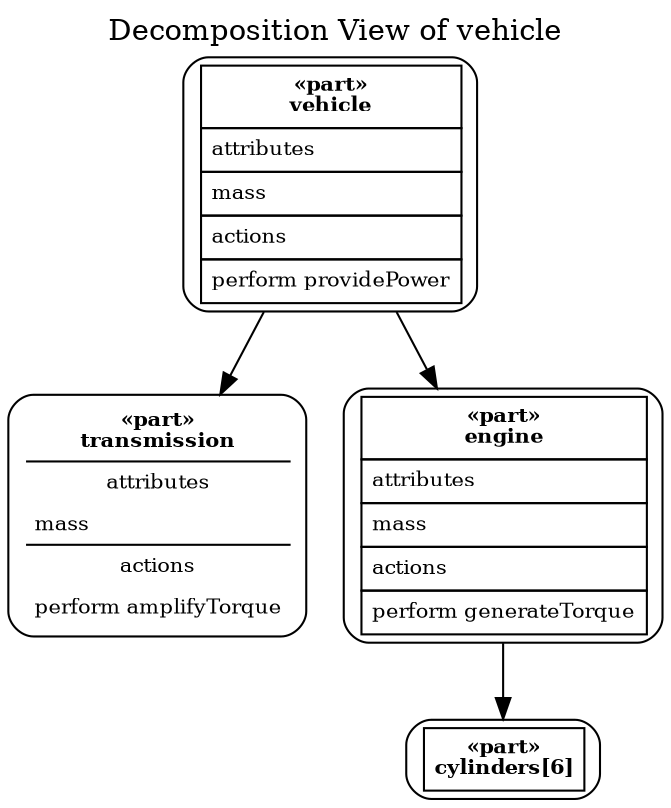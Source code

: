 digraph DecompositionView {
  rankdir = TB;
  node [shape = record; style = rounded; fontsize = 10;];
  
  vehicle [label = <<table border="0" cellborder="1" cellspacing="0" cellpadding="4">
    <tr><td colspan="1"><b>«part»<br/>vehicle</b></td></tr>
    <tr><td align="left">attributes</td></tr>
    <tr><td align="left">mass</td></tr>
    <tr><td align="left">actions</td></tr>
    <tr><td align="left">perform providePower</td></tr>
    </table>>;];
  
  transmission [label = <<table border="0" cellborder="0" cellspacing="0" cellpadding="4">
    <tr><td colspan="1"><b>«part»<br/>transmission</b></td></tr>
    <tr><td align="center" border="1" sides="T">attributes</td></tr>
    <tr >
    <td align="left">mass</td></tr>
    <tr><td align="center" border="1" sides="T">actions</td></tr>
    <tr><td align="left">perform amplifyTorque</td></tr>
    </table>>;];
  
  engine [label = <<table border="0" cellborder="1" cellspacing="0" cellpadding="4">
    <tr><td colspan="1"><b>«part»<br/>engine</b></td></tr>
    <tr><td align="left">attributes</td></tr>
    <tr><td align="left">mass</td></tr>
    <tr><td align="left">actions</td></tr>
    <tr><td align="left">perform generateTorque</td></tr>
    </table>>;];
  
  cylinders [label = <<table border="0" cellborder="1" cellspacing="0" cellpadding="4">
    <tr><td colspan="1"><b>«part»<br/>cylinders[6]</b></td></tr>
    </table>>;];
  
  vehicle -> transmission;
  vehicle -> engine;
  engine -> cylinders;
  
  label = "Decomposition View of vehicle";
  labelloc = "t";
}